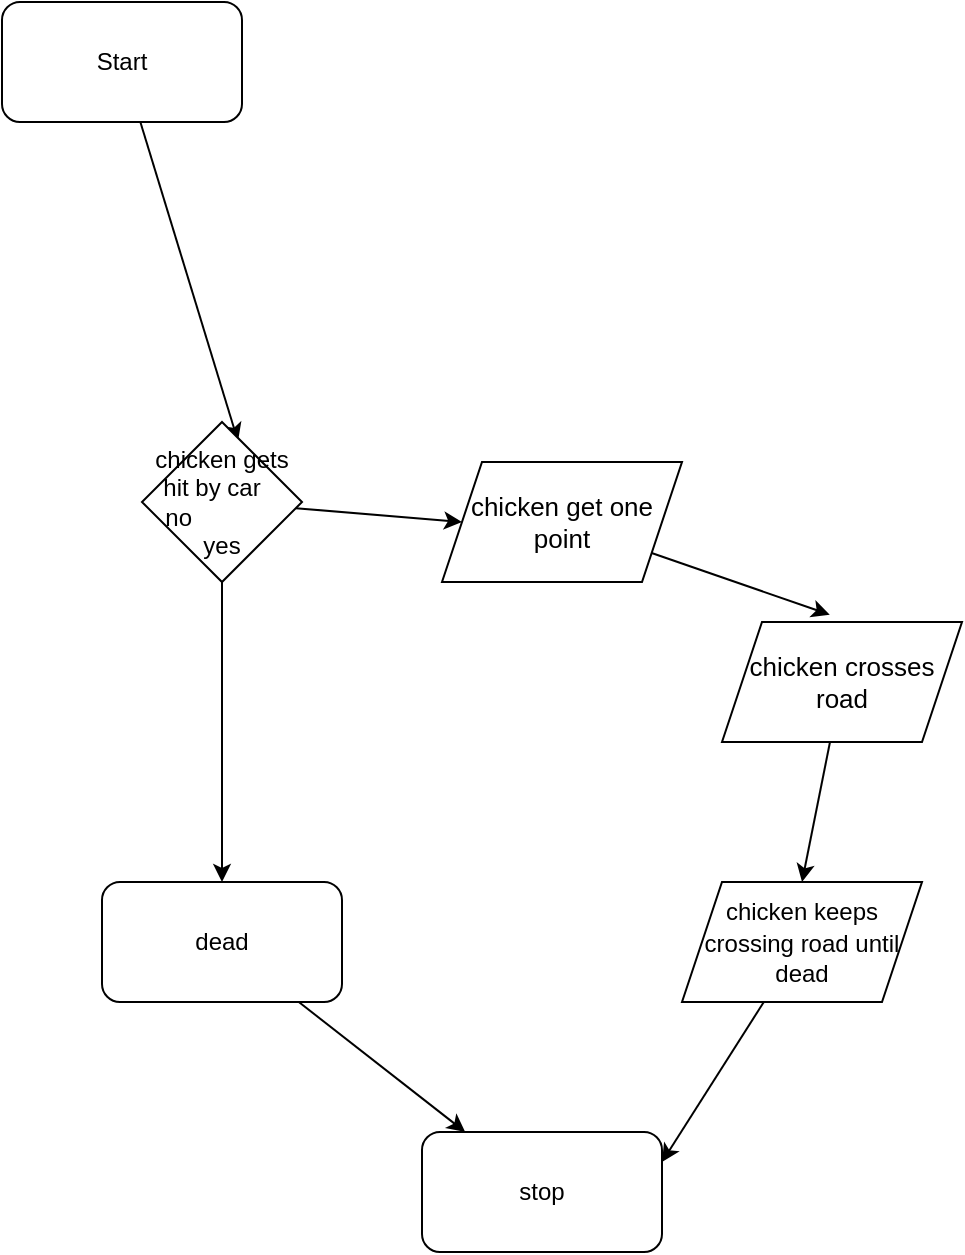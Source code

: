 <mxfile>
    <diagram id="yWLZhUOMg-rdFIgVtvCm" name="Page-1">
        <mxGraphModel dx="1098" dy="743" grid="1" gridSize="10" guides="1" tooltips="1" connect="1" arrows="1" fold="1" page="1" pageScale="1" pageWidth="827" pageHeight="1169" math="0" shadow="0">
            <root>
                <mxCell id="0"/>
                <mxCell id="1" parent="0"/>
                <mxCell id="5" style="edgeStyle=none;html=1;entryX=0.6;entryY=0.12;entryDx=0;entryDy=0;entryPerimeter=0;" parent="1" source="2" target="4" edge="1">
                    <mxGeometry relative="1" as="geometry"/>
                </mxCell>
                <mxCell id="2" value="Start" style="rounded=1;whiteSpace=wrap;html=1;" parent="1" vertex="1">
                    <mxGeometry x="70" y="20" width="120" height="60" as="geometry"/>
                </mxCell>
                <mxCell id="3" value="stop" style="rounded=1;whiteSpace=wrap;html=1;" parent="1" vertex="1">
                    <mxGeometry x="280" y="585" width="120" height="60" as="geometry"/>
                </mxCell>
                <mxCell id="8" style="edgeStyle=none;html=1;entryX=0.5;entryY=0;entryDx=0;entryDy=0;" parent="1" source="4" target="7" edge="1">
                    <mxGeometry relative="1" as="geometry"/>
                </mxCell>
                <mxCell id="10" style="edgeStyle=none;html=1;entryX=0;entryY=0.5;entryDx=0;entryDy=0;" parent="1" source="4" target="19" edge="1">
                    <mxGeometry relative="1" as="geometry">
                        <mxPoint x="270" y="270" as="targetPoint"/>
                    </mxGeometry>
                </mxCell>
                <mxCell id="4" value="chicken gets hit by car&amp;nbsp; &amp;nbsp;&lt;br&gt;no&amp;nbsp; &amp;nbsp; &amp;nbsp; &amp;nbsp; &amp;nbsp; &amp;nbsp; &amp;nbsp; yes" style="rhombus;whiteSpace=wrap;html=1;" parent="1" vertex="1">
                    <mxGeometry x="140" y="230" width="80" height="80" as="geometry"/>
                </mxCell>
                <mxCell id="9" style="edgeStyle=none;html=1;" parent="1" source="7" target="3" edge="1">
                    <mxGeometry relative="1" as="geometry"/>
                </mxCell>
                <mxCell id="7" value="dead" style="rounded=1;whiteSpace=wrap;html=1;" parent="1" vertex="1">
                    <mxGeometry x="120" y="460" width="120" height="60" as="geometry"/>
                </mxCell>
                <mxCell id="21" style="edgeStyle=none;html=1;entryX=0.449;entryY=-0.061;entryDx=0;entryDy=0;entryPerimeter=0;fontSize=13;" edge="1" parent="1" source="19" target="20">
                    <mxGeometry relative="1" as="geometry"/>
                </mxCell>
                <mxCell id="19" value="&lt;font style=&quot;font-size: 13px;&quot;&gt;chicken get one point&lt;/font&gt;" style="shape=parallelogram;perimeter=parallelogramPerimeter;whiteSpace=wrap;html=1;fixedSize=1;" vertex="1" parent="1">
                    <mxGeometry x="290" y="250" width="120" height="60" as="geometry"/>
                </mxCell>
                <mxCell id="23" style="edgeStyle=none;html=1;entryX=0.5;entryY=0;entryDx=0;entryDy=0;fontSize=13;" edge="1" parent="1" source="20" target="22">
                    <mxGeometry relative="1" as="geometry"/>
                </mxCell>
                <mxCell id="20" value="&lt;font style=&quot;font-size: 13px;&quot;&gt;chicken crosses road&lt;/font&gt;" style="shape=parallelogram;perimeter=parallelogramPerimeter;whiteSpace=wrap;html=1;fixedSize=1;fontSize=13;" vertex="1" parent="1">
                    <mxGeometry x="430" y="330" width="120" height="60" as="geometry"/>
                </mxCell>
                <mxCell id="24" style="edgeStyle=none;html=1;entryX=1;entryY=0.25;entryDx=0;entryDy=0;fontSize=13;" edge="1" parent="1" source="22" target="3">
                    <mxGeometry relative="1" as="geometry"/>
                </mxCell>
                <mxCell id="22" value="&lt;span style=&quot;font-size: 12px;&quot;&gt;chicken keeps crossing road until dead&lt;/span&gt;" style="shape=parallelogram;perimeter=parallelogramPerimeter;whiteSpace=wrap;html=1;fixedSize=1;fontSize=13;" vertex="1" parent="1">
                    <mxGeometry x="410" y="460" width="120" height="60" as="geometry"/>
                </mxCell>
            </root>
        </mxGraphModel>
    </diagram>
</mxfile>